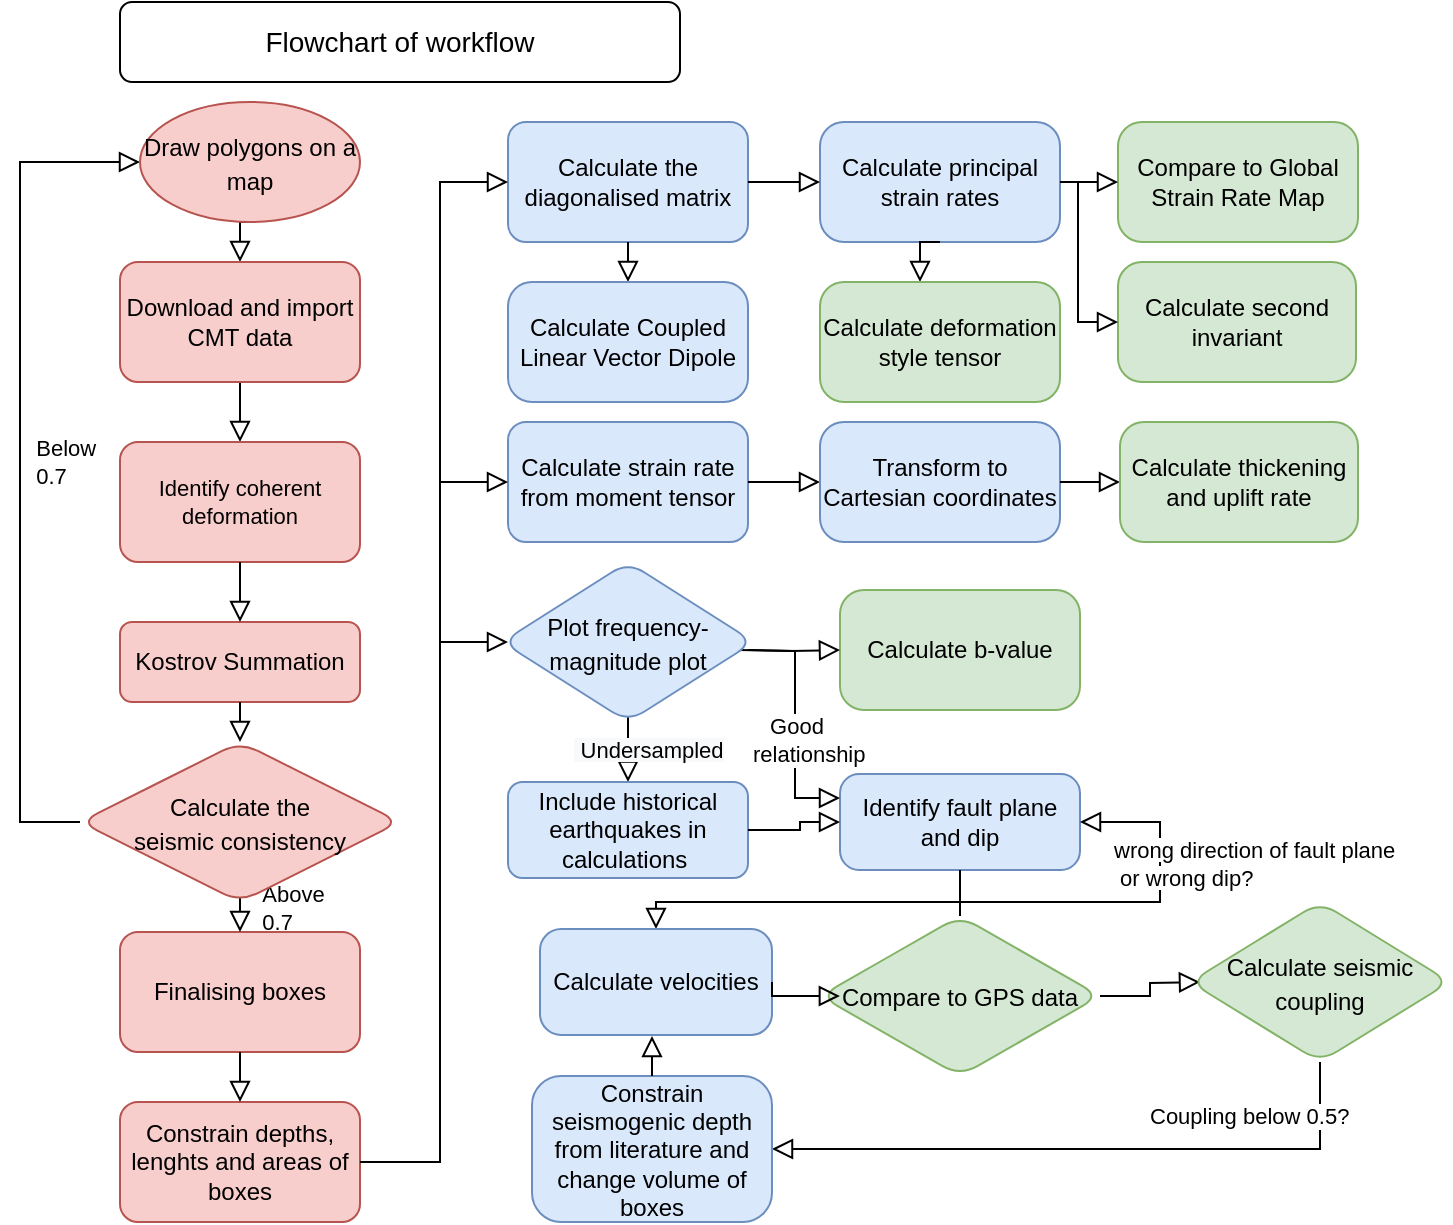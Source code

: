 <mxfile version="15.9.4" type="device"><diagram id="C5RBs43oDa-KdzZeNtuy" name="Page-1"><mxGraphModel dx="1078" dy="843" grid="1" gridSize="10" guides="1" tooltips="1" connect="1" arrows="1" fold="1" page="1" pageScale="1" pageWidth="827" pageHeight="1169" math="0" shadow="0"><root><mxCell id="WIyWlLk6GJQsqaUBKTNV-0"/><mxCell id="WIyWlLk6GJQsqaUBKTNV-1" parent="WIyWlLk6GJQsqaUBKTNV-0"/><mxCell id="WIyWlLk6GJQsqaUBKTNV-2" value="" style="rounded=0;html=1;jettySize=auto;orthogonalLoop=1;fontSize=11;endArrow=block;endFill=0;endSize=8;strokeWidth=1;shadow=0;labelBackgroundColor=none;edgeStyle=orthogonalEdgeStyle;entryX=0.5;entryY=0;entryDx=0;entryDy=0;exitX=0.5;exitY=1;exitDx=0;exitDy=0;" parent="WIyWlLk6GJQsqaUBKTNV-1" source="w1W6mMTAUbnI8KDwBluI-72" target="w1W6mMTAUbnI8KDwBluI-2" edge="1"><mxGeometry relative="1" as="geometry"><mxPoint x="220" y="160" as="sourcePoint"/><mxPoint x="240" y="140" as="targetPoint"/></mxGeometry></mxCell><mxCell id="WIyWlLk6GJQsqaUBKTNV-11" value="Kostrov Summation" style="rounded=1;whiteSpace=wrap;html=1;fontSize=12;glass=0;strokeWidth=1;shadow=0;fillColor=#f8cecc;strokeColor=#b85450;" parent="WIyWlLk6GJQsqaUBKTNV-1" vertex="1"><mxGeometry x="160" y="370" width="120" height="40" as="geometry"/></mxCell><mxCell id="w1W6mMTAUbnI8KDwBluI-0" value="" style="rounded=0;html=1;jettySize=auto;orthogonalLoop=1;fontSize=11;endArrow=block;endFill=0;endSize=8;strokeWidth=1;shadow=0;labelBackgroundColor=none;edgeStyle=orthogonalEdgeStyle;" edge="1" parent="WIyWlLk6GJQsqaUBKTNV-1"><mxGeometry relative="1" as="geometry"><mxPoint x="220" y="250" as="sourcePoint"/><mxPoint x="220" y="280" as="targetPoint"/></mxGeometry></mxCell><mxCell id="w1W6mMTAUbnI8KDwBluI-1" value="Identify coherent deformation" style="rounded=1;whiteSpace=wrap;html=1;fontSize=11;fillColor=#f8cecc;strokeColor=#b85450;" vertex="1" parent="WIyWlLk6GJQsqaUBKTNV-1"><mxGeometry x="160" y="280" width="120" height="60" as="geometry"/></mxCell><mxCell id="w1W6mMTAUbnI8KDwBluI-2" value="Download and import CMT data" style="rounded=1;whiteSpace=wrap;html=1;fontSize=12;fillColor=#f8cecc;strokeColor=#b85450;" vertex="1" parent="WIyWlLk6GJQsqaUBKTNV-1"><mxGeometry x="160" y="190" width="120" height="60" as="geometry"/></mxCell><mxCell id="w1W6mMTAUbnI8KDwBluI-4" value="" style="rounded=0;html=1;jettySize=auto;orthogonalLoop=1;fontSize=11;endArrow=block;endFill=0;endSize=8;strokeWidth=1;shadow=0;labelBackgroundColor=none;edgeStyle=orthogonalEdgeStyle;entryX=0.5;entryY=0;entryDx=0;entryDy=0;" edge="1" parent="WIyWlLk6GJQsqaUBKTNV-1" target="WIyWlLk6GJQsqaUBKTNV-11"><mxGeometry relative="1" as="geometry"><mxPoint x="220" y="340" as="sourcePoint"/><mxPoint x="230" y="290" as="targetPoint"/></mxGeometry></mxCell><mxCell id="w1W6mMTAUbnI8KDwBluI-6" value="" style="rounded=0;html=1;jettySize=auto;orthogonalLoop=1;fontSize=11;endArrow=block;endFill=0;endSize=8;strokeWidth=1;shadow=0;labelBackgroundColor=none;edgeStyle=orthogonalEdgeStyle;entryX=0.5;entryY=0;entryDx=0;entryDy=0;" edge="1" parent="WIyWlLk6GJQsqaUBKTNV-1" target="w1W6mMTAUbnI8KDwBluI-75"><mxGeometry relative="1" as="geometry"><mxPoint x="220" y="410" as="sourcePoint"/><mxPoint x="220" y="420" as="targetPoint"/><Array as="points"/></mxGeometry></mxCell><mxCell id="w1W6mMTAUbnI8KDwBluI-7" value="&amp;nbsp; Below&amp;nbsp;&lt;br&gt;&amp;nbsp; 0.7" style="rounded=0;html=1;jettySize=auto;orthogonalLoop=1;fontSize=11;endArrow=block;endFill=0;endSize=8;strokeWidth=1;shadow=0;labelBackgroundColor=none;edgeStyle=orthogonalEdgeStyle;exitX=0;exitY=0.5;exitDx=0;exitDy=0;align=left;entryX=0;entryY=0.5;entryDx=0;entryDy=0;" edge="1" parent="WIyWlLk6GJQsqaUBKTNV-1" source="w1W6mMTAUbnI8KDwBluI-75" target="w1W6mMTAUbnI8KDwBluI-72"><mxGeometry relative="1" as="geometry"><mxPoint x="250" y="280" as="sourcePoint"/><mxPoint x="160" y="140" as="targetPoint"/><Array as="points"><mxPoint x="110" y="470"/><mxPoint x="110" y="140"/></Array></mxGeometry></mxCell><mxCell id="w1W6mMTAUbnI8KDwBluI-8" value="Finalising boxes" style="rounded=1;whiteSpace=wrap;html=1;fontSize=12;fillColor=#f8cecc;strokeColor=#b85450;" vertex="1" parent="WIyWlLk6GJQsqaUBKTNV-1"><mxGeometry x="160" y="525" width="120" height="60" as="geometry"/></mxCell><mxCell id="w1W6mMTAUbnI8KDwBluI-10" value="&amp;nbsp; &amp;nbsp;Above &lt;br&gt;&amp;nbsp; &amp;nbsp;0.7" style="rounded=0;html=1;jettySize=auto;orthogonalLoop=1;fontSize=11;endArrow=block;endFill=0;endSize=8;strokeWidth=1;shadow=0;labelBackgroundColor=none;edgeStyle=orthogonalEdgeStyle;entryX=0.5;entryY=0;entryDx=0;entryDy=0;align=left;" edge="1" parent="WIyWlLk6GJQsqaUBKTNV-1" target="w1W6mMTAUbnI8KDwBluI-8"><mxGeometry relative="1" as="geometry"><mxPoint x="220" y="500" as="sourcePoint"/><mxPoint x="230" y="450" as="targetPoint"/></mxGeometry></mxCell><mxCell id="w1W6mMTAUbnI8KDwBluI-11" value="Calculate the diagonalised matrix" style="rounded=1;whiteSpace=wrap;html=1;fontSize=12;fillColor=#dae8fc;strokeColor=#6c8ebf;" vertex="1" parent="WIyWlLk6GJQsqaUBKTNV-1"><mxGeometry x="354" y="120" width="120" height="60" as="geometry"/></mxCell><mxCell id="w1W6mMTAUbnI8KDwBluI-13" value="Constrain depths, lenghts and areas of boxes" style="rounded=1;whiteSpace=wrap;html=1;fontSize=12;fillColor=#f8cecc;strokeColor=#b85450;" vertex="1" parent="WIyWlLk6GJQsqaUBKTNV-1"><mxGeometry x="160" y="610" width="120" height="60" as="geometry"/></mxCell><mxCell id="w1W6mMTAUbnI8KDwBluI-14" value="" style="rounded=0;html=1;jettySize=auto;orthogonalLoop=1;fontSize=11;endArrow=block;endFill=0;endSize=8;strokeWidth=1;shadow=0;labelBackgroundColor=none;edgeStyle=orthogonalEdgeStyle;align=left;entryX=0.5;entryY=0;entryDx=0;entryDy=0;exitX=0.5;exitY=1;exitDx=0;exitDy=0;" edge="1" parent="WIyWlLk6GJQsqaUBKTNV-1" source="w1W6mMTAUbnI8KDwBluI-8" target="w1W6mMTAUbnI8KDwBluI-13"><mxGeometry relative="1" as="geometry"><mxPoint x="220" y="590" as="sourcePoint"/><mxPoint x="220" y="600" as="targetPoint"/></mxGeometry></mxCell><mxCell id="w1W6mMTAUbnI8KDwBluI-15" value="" style="rounded=0;html=1;jettySize=auto;orthogonalLoop=1;fontSize=11;endArrow=block;endFill=0;endSize=8;strokeWidth=1;shadow=0;labelBackgroundColor=none;edgeStyle=orthogonalEdgeStyle;align=left;exitX=1;exitY=0.5;exitDx=0;exitDy=0;" edge="1" parent="WIyWlLk6GJQsqaUBKTNV-1" source="w1W6mMTAUbnI8KDwBluI-13"><mxGeometry relative="1" as="geometry"><mxPoint x="230" y="595" as="sourcePoint"/><mxPoint x="354" y="380" as="targetPoint"/><Array as="points"><mxPoint x="320" y="640"/><mxPoint x="320" y="380"/></Array></mxGeometry></mxCell><mxCell id="w1W6mMTAUbnI8KDwBluI-16" value="" style="rounded=0;html=1;jettySize=auto;orthogonalLoop=1;fontSize=11;endArrow=block;endFill=0;endSize=8;strokeWidth=1;shadow=0;labelBackgroundColor=none;edgeStyle=orthogonalEdgeStyle;align=left;entryX=0;entryY=0.5;entryDx=0;entryDy=0;" edge="1" parent="WIyWlLk6GJQsqaUBKTNV-1" target="w1W6mMTAUbnI8KDwBluI-11"><mxGeometry relative="1" as="geometry"><mxPoint x="320" y="390" as="sourcePoint"/><mxPoint x="320" y="150" as="targetPoint"/><Array as="points"><mxPoint x="320" y="150"/></Array></mxGeometry></mxCell><mxCell id="w1W6mMTAUbnI8KDwBluI-17" value="Identify fault plane and dip" style="rounded=1;whiteSpace=wrap;html=1;fontSize=12;fillColor=#dae8fc;strokeColor=#6c8ebf;arcSize=20;" vertex="1" parent="WIyWlLk6GJQsqaUBKTNV-1"><mxGeometry x="520" y="446" width="120" height="48" as="geometry"/></mxCell><mxCell id="w1W6mMTAUbnI8KDwBluI-19" value="Good &lt;br&gt;&amp;nbsp; &amp;nbsp; relationship" style="rounded=0;html=1;jettySize=auto;orthogonalLoop=1;fontSize=11;endArrow=block;endFill=0;endSize=8;strokeWidth=1;shadow=0;labelBackgroundColor=default;edgeStyle=orthogonalEdgeStyle;entryX=0;entryY=0.25;entryDx=0;entryDy=0;align=center;exitX=1;exitY=0.5;exitDx=0;exitDy=0;" edge="1" parent="WIyWlLk6GJQsqaUBKTNV-1" target="w1W6mMTAUbnI8KDwBluI-17"><mxGeometry x="0.149" relative="1" as="geometry"><mxPoint x="474" y="384" as="sourcePoint"/><mxPoint x="230" y="535" as="targetPoint"/><mxPoint as="offset"/></mxGeometry></mxCell><mxCell id="w1W6mMTAUbnI8KDwBluI-21" value="&lt;meta charset=&quot;utf-8&quot;&gt;&lt;span style=&quot;color: rgb(0, 0, 0); font-family: helvetica; font-size: 11px; font-style: normal; font-weight: 400; letter-spacing: normal; text-align: center; text-indent: 0px; text-transform: none; word-spacing: 0px; background-color: rgb(248, 249, 250); display: inline; float: none;&quot;&gt;&amp;nbsp;Undersampled&lt;/span&gt;" style="rounded=0;html=1;jettySize=auto;orthogonalLoop=1;fontSize=11;endArrow=block;endFill=0;endSize=8;strokeWidth=1;shadow=0;labelBackgroundColor=none;edgeStyle=orthogonalEdgeStyle;exitX=0.5;exitY=1;exitDx=0;exitDy=0;entryX=0.5;entryY=0;entryDx=0;entryDy=0;" edge="1" parent="WIyWlLk6GJQsqaUBKTNV-1" target="w1W6mMTAUbnI8KDwBluI-23"><mxGeometry x="0.234" y="10" relative="1" as="geometry"><mxPoint x="414" y="408" as="sourcePoint"/><mxPoint x="474" y="450" as="targetPoint"/><Array as="points"><mxPoint x="414" y="430"/><mxPoint x="414" y="430"/></Array><mxPoint as="offset"/></mxGeometry></mxCell><mxCell id="w1W6mMTAUbnI8KDwBluI-23" value="Include historical earthquakes in calculations&amp;nbsp;" style="rounded=1;whiteSpace=wrap;html=1;fontSize=12;fillColor=#dae8fc;strokeColor=#6c8ebf;" vertex="1" parent="WIyWlLk6GJQsqaUBKTNV-1"><mxGeometry x="354" y="450" width="120" height="48" as="geometry"/></mxCell><mxCell id="w1W6mMTAUbnI8KDwBluI-24" value="" style="rounded=0;html=1;jettySize=auto;orthogonalLoop=1;fontSize=11;endArrow=block;endFill=0;endSize=8;strokeWidth=1;shadow=0;labelBackgroundColor=none;edgeStyle=orthogonalEdgeStyle;exitX=1;exitY=0.5;exitDx=0;exitDy=0;" edge="1" parent="WIyWlLk6GJQsqaUBKTNV-1" source="w1W6mMTAUbnI8KDwBluI-23"><mxGeometry relative="1" as="geometry"><mxPoint x="230" y="420" as="sourcePoint"/><mxPoint x="520" y="470" as="targetPoint"/><Array as="points"><mxPoint x="500" y="474"/><mxPoint x="500" y="470"/></Array></mxGeometry></mxCell><mxCell id="w1W6mMTAUbnI8KDwBluI-27" value="&lt;br&gt;" style="rounded=0;html=1;jettySize=auto;orthogonalLoop=1;fontSize=11;endArrow=block;endFill=0;endSize=8;strokeWidth=1;shadow=0;labelBackgroundColor=none;edgeStyle=orthogonalEdgeStyle;entryX=0.5;entryY=0;entryDx=0;entryDy=0;align=left;exitX=0.5;exitY=1;exitDx=0;exitDy=0;" edge="1" parent="WIyWlLk6GJQsqaUBKTNV-1" source="w1W6mMTAUbnI8KDwBluI-17" target="w1W6mMTAUbnI8KDwBluI-54"><mxGeometry x="-0.333" y="50" relative="1" as="geometry"><mxPoint x="230" y="510" as="sourcePoint"/><mxPoint x="230" y="535" as="targetPoint"/><Array as="points"><mxPoint x="580" y="510"/><mxPoint x="428" y="510"/></Array><mxPoint x="-1" as="offset"/></mxGeometry></mxCell><mxCell id="w1W6mMTAUbnI8KDwBluI-28" value="Calculate principal strain rates" style="rounded=1;whiteSpace=wrap;html=1;fontSize=12;fillColor=#dae8fc;strokeColor=#6c8ebf;arcSize=20;" vertex="1" parent="WIyWlLk6GJQsqaUBKTNV-1"><mxGeometry x="510" y="120" width="120" height="60" as="geometry"/></mxCell><mxCell id="w1W6mMTAUbnI8KDwBluI-29" value="Compare to Global Strain Rate Map" style="rounded=1;whiteSpace=wrap;html=1;fontSize=12;fillColor=#d5e8d4;strokeColor=#82b366;arcSize=20;" vertex="1" parent="WIyWlLk6GJQsqaUBKTNV-1"><mxGeometry x="659" y="120" width="120" height="60" as="geometry"/></mxCell><mxCell id="w1W6mMTAUbnI8KDwBluI-30" value="" style="rounded=0;html=1;jettySize=auto;orthogonalLoop=1;fontSize=11;endArrow=block;endFill=0;endSize=8;strokeWidth=1;shadow=0;labelBackgroundColor=none;edgeStyle=orthogonalEdgeStyle;entryX=0;entryY=0.5;entryDx=0;entryDy=0;align=left;exitX=1;exitY=0.5;exitDx=0;exitDy=0;" edge="1" parent="WIyWlLk6GJQsqaUBKTNV-1" source="w1W6mMTAUbnI8KDwBluI-11" target="w1W6mMTAUbnI8KDwBluI-28"><mxGeometry relative="1" as="geometry"><mxPoint x="660" y="450" as="sourcePoint"/><mxPoint x="700" y="450" as="targetPoint"/></mxGeometry></mxCell><mxCell id="w1W6mMTAUbnI8KDwBluI-31" value="" style="rounded=0;html=1;jettySize=auto;orthogonalLoop=1;fontSize=11;endArrow=block;endFill=0;endSize=8;strokeWidth=1;shadow=0;labelBackgroundColor=none;edgeStyle=orthogonalEdgeStyle;align=left;exitX=1;exitY=0.5;exitDx=0;exitDy=0;entryX=0;entryY=0.5;entryDx=0;entryDy=0;" edge="1" parent="WIyWlLk6GJQsqaUBKTNV-1" source="w1W6mMTAUbnI8KDwBluI-28" target="w1W6mMTAUbnI8KDwBluI-29"><mxGeometry relative="1" as="geometry"><mxPoint x="484" y="160" as="sourcePoint"/><mxPoint x="640" y="150" as="targetPoint"/></mxGeometry></mxCell><mxCell id="w1W6mMTAUbnI8KDwBluI-34" value="" style="rounded=0;html=1;jettySize=auto;orthogonalLoop=1;fontSize=11;endArrow=block;endFill=0;endSize=8;strokeWidth=1;shadow=0;labelBackgroundColor=none;edgeStyle=orthogonalEdgeStyle;align=left;exitX=0.5;exitY=1;exitDx=0;exitDy=0;entryX=0.5;entryY=0;entryDx=0;entryDy=0;" edge="1" parent="WIyWlLk6GJQsqaUBKTNV-1" source="w1W6mMTAUbnI8KDwBluI-11" target="w1W6mMTAUbnI8KDwBluI-35"><mxGeometry relative="1" as="geometry"><mxPoint x="330" y="330" as="sourcePoint"/><mxPoint x="414" y="210" as="targetPoint"/></mxGeometry></mxCell><mxCell id="w1W6mMTAUbnI8KDwBluI-35" value="Calculate Coupled Linear Vector Dipole" style="rounded=1;whiteSpace=wrap;html=1;fontSize=12;fillColor=#dae8fc;strokeColor=#6c8ebf;arcSize=20;" vertex="1" parent="WIyWlLk6GJQsqaUBKTNV-1"><mxGeometry x="354" y="200" width="120" height="60" as="geometry"/></mxCell><mxCell id="w1W6mMTAUbnI8KDwBluI-36" value="Calculate strain rate from moment tensor" style="rounded=1;whiteSpace=wrap;html=1;fontSize=12;fillColor=#dae8fc;strokeColor=#6c8ebf;" vertex="1" parent="WIyWlLk6GJQsqaUBKTNV-1"><mxGeometry x="354" y="270" width="120" height="60" as="geometry"/></mxCell><mxCell id="w1W6mMTAUbnI8KDwBluI-39" value="" style="rounded=0;html=1;jettySize=auto;orthogonalLoop=1;fontSize=11;endArrow=block;endFill=0;endSize=8;strokeWidth=1;shadow=0;labelBackgroundColor=none;edgeStyle=orthogonalEdgeStyle;entryX=0;entryY=0.5;entryDx=0;entryDy=0;align=left;" edge="1" parent="WIyWlLk6GJQsqaUBKTNV-1" target="w1W6mMTAUbnI8KDwBluI-36"><mxGeometry relative="1" as="geometry"><mxPoint x="320" y="300" as="sourcePoint"/><mxPoint x="510" y="160" as="targetPoint"/></mxGeometry></mxCell><mxCell id="w1W6mMTAUbnI8KDwBluI-40" value="" style="rounded=0;html=1;jettySize=auto;orthogonalLoop=1;fontSize=11;endArrow=block;endFill=0;endSize=8;strokeWidth=1;shadow=0;labelBackgroundColor=none;edgeStyle=orthogonalEdgeStyle;align=left;exitX=1;exitY=0.5;exitDx=0;exitDy=0;entryX=0;entryY=0.5;entryDx=0;entryDy=0;" edge="1" parent="WIyWlLk6GJQsqaUBKTNV-1" source="w1W6mMTAUbnI8KDwBluI-36" target="w1W6mMTAUbnI8KDwBluI-41"><mxGeometry relative="1" as="geometry"><mxPoint x="484" y="160" as="sourcePoint"/><mxPoint x="510" y="290" as="targetPoint"/></mxGeometry></mxCell><mxCell id="w1W6mMTAUbnI8KDwBluI-41" value="Transform to Cartesian coordinates" style="rounded=1;whiteSpace=wrap;html=1;fontSize=12;fillColor=#dae8fc;strokeColor=#6c8ebf;arcSize=20;" vertex="1" parent="WIyWlLk6GJQsqaUBKTNV-1"><mxGeometry x="510" y="270" width="120" height="60" as="geometry"/></mxCell><mxCell id="w1W6mMTAUbnI8KDwBluI-42" value="" style="rounded=0;html=1;jettySize=auto;orthogonalLoop=1;fontSize=11;endArrow=block;endFill=0;endSize=8;strokeWidth=1;shadow=0;labelBackgroundColor=none;edgeStyle=orthogonalEdgeStyle;align=left;exitX=1;exitY=0.5;exitDx=0;exitDy=0;entryX=0;entryY=0.5;entryDx=0;entryDy=0;" edge="1" parent="WIyWlLk6GJQsqaUBKTNV-1" target="w1W6mMTAUbnI8KDwBluI-43" source="w1W6mMTAUbnI8KDwBluI-41"><mxGeometry relative="1" as="geometry"><mxPoint x="627.5" y="300" as="sourcePoint"/><mxPoint x="663.5" y="290" as="targetPoint"/></mxGeometry></mxCell><mxCell id="w1W6mMTAUbnI8KDwBluI-43" value="Calculate thickening and uplift rate" style="rounded=1;whiteSpace=wrap;html=1;fontSize=12;fillColor=#d5e8d4;strokeColor=#82b366;arcSize=20;" vertex="1" parent="WIyWlLk6GJQsqaUBKTNV-1"><mxGeometry x="660" y="270" width="119" height="60" as="geometry"/></mxCell><mxCell id="w1W6mMTAUbnI8KDwBluI-45" value="" style="rounded=0;html=1;jettySize=auto;orthogonalLoop=1;fontSize=11;endArrow=block;endFill=0;endSize=8;strokeWidth=1;shadow=0;labelBackgroundColor=none;edgeStyle=orthogonalEdgeStyle;align=left;exitX=0.5;exitY=1;exitDx=0;exitDy=0;" edge="1" parent="WIyWlLk6GJQsqaUBKTNV-1" source="w1W6mMTAUbnI8KDwBluI-28"><mxGeometry relative="1" as="geometry"><mxPoint x="424" y="190" as="sourcePoint"/><mxPoint x="560" y="200" as="targetPoint"/></mxGeometry></mxCell><mxCell id="w1W6mMTAUbnI8KDwBluI-47" value="Calculate deformation style tensor" style="rounded=1;whiteSpace=wrap;html=1;fontSize=12;fillColor=#d5e8d4;strokeColor=#82b366;arcSize=20;" vertex="1" parent="WIyWlLk6GJQsqaUBKTNV-1"><mxGeometry x="510" y="200" width="120" height="60" as="geometry"/></mxCell><mxCell id="w1W6mMTAUbnI8KDwBluI-48" value="Calculate b-value" style="rounded=1;whiteSpace=wrap;html=1;fontSize=12;fillColor=#d5e8d4;strokeColor=#82b366;arcSize=20;" vertex="1" parent="WIyWlLk6GJQsqaUBKTNV-1"><mxGeometry x="520" y="354" width="120" height="60" as="geometry"/></mxCell><mxCell id="w1W6mMTAUbnI8KDwBluI-49" value="" style="rounded=0;html=1;jettySize=auto;orthogonalLoop=1;fontSize=11;endArrow=block;endFill=0;endSize=8;strokeWidth=1;shadow=0;labelBackgroundColor=none;edgeStyle=orthogonalEdgeStyle;align=left;entryX=0;entryY=0.5;entryDx=0;entryDy=0;" edge="1" parent="WIyWlLk6GJQsqaUBKTNV-1" target="w1W6mMTAUbnI8KDwBluI-48"><mxGeometry relative="1" as="geometry"><mxPoint x="470" y="384" as="sourcePoint"/><mxPoint x="510" y="310" as="targetPoint"/></mxGeometry></mxCell><mxCell id="w1W6mMTAUbnI8KDwBluI-50" value="Calculate second invariant" style="rounded=1;whiteSpace=wrap;html=1;fontSize=12;fillColor=#d5e8d4;strokeColor=#82b366;arcSize=20;" vertex="1" parent="WIyWlLk6GJQsqaUBKTNV-1"><mxGeometry x="659" y="190" width="119" height="60" as="geometry"/></mxCell><mxCell id="w1W6mMTAUbnI8KDwBluI-51" value="" style="rounded=0;html=1;jettySize=auto;orthogonalLoop=1;fontSize=11;endArrow=block;endFill=0;endSize=8;strokeWidth=1;shadow=0;labelBackgroundColor=none;edgeStyle=orthogonalEdgeStyle;align=left;exitX=1;exitY=0.5;exitDx=0;exitDy=0;entryX=0;entryY=0.5;entryDx=0;entryDy=0;" edge="1" parent="WIyWlLk6GJQsqaUBKTNV-1" source="w1W6mMTAUbnI8KDwBluI-28" target="w1W6mMTAUbnI8KDwBluI-50"><mxGeometry relative="1" as="geometry"><mxPoint x="640" y="160" as="sourcePoint"/><mxPoint x="669" y="160" as="targetPoint"/><Array as="points"><mxPoint x="639" y="150"/><mxPoint x="639" y="220"/></Array></mxGeometry></mxCell><mxCell id="w1W6mMTAUbnI8KDwBluI-54" value="Calculate velocities" style="rounded=1;whiteSpace=wrap;html=1;fontSize=12;fillColor=#dae8fc;strokeColor=#6c8ebf;arcSize=20;" vertex="1" parent="WIyWlLk6GJQsqaUBKTNV-1"><mxGeometry x="370" y="523.5" width="116" height="53" as="geometry"/></mxCell><mxCell id="w1W6mMTAUbnI8KDwBluI-55" value="&lt;span style=&quot;background-color: rgb(255 , 255 , 255)&quot;&gt;wrong direction of fault plane&lt;br&gt;&amp;nbsp;or wrong dip?&lt;/span&gt;" style="rounded=0;html=1;jettySize=auto;orthogonalLoop=1;fontSize=11;endArrow=block;endFill=0;endSize=8;strokeWidth=1;shadow=0;labelBackgroundColor=none;edgeStyle=orthogonalEdgeStyle;align=left;exitX=0.5;exitY=0;exitDx=0;exitDy=0;entryX=1;entryY=0.5;entryDx=0;entryDy=0;" edge="1" parent="WIyWlLk6GJQsqaUBKTNV-1" source="w1W6mMTAUbnI8KDwBluI-79" target="w1W6mMTAUbnI8KDwBluI-17"><mxGeometry x="-0.121" y="20" relative="1" as="geometry"><mxPoint x="484" y="310" as="sourcePoint"/><mxPoint x="590" y="430" as="targetPoint"/><Array as="points"><mxPoint x="680" y="510"/><mxPoint x="680" y="470"/></Array><mxPoint y="1" as="offset"/></mxGeometry></mxCell><mxCell id="w1W6mMTAUbnI8KDwBluI-61" value="&lt;font style=&quot;font-size: 14px&quot;&gt;Flowchart of workflow&lt;/font&gt;" style="rounded=1;whiteSpace=wrap;html=1;fontSize=12;glass=0;strokeWidth=1;shadow=0;" vertex="1" parent="WIyWlLk6GJQsqaUBKTNV-1"><mxGeometry x="160" y="60" width="280" height="40" as="geometry"/></mxCell><mxCell id="w1W6mMTAUbnI8KDwBluI-63" value="Coupling below 0.5?" style="rounded=0;html=1;jettySize=auto;orthogonalLoop=1;fontSize=11;endArrow=block;endFill=0;endSize=8;strokeWidth=1;shadow=0;labelBackgroundColor=default;edgeStyle=orthogonalEdgeStyle;align=left;exitX=0.5;exitY=1;exitDx=0;exitDy=0;entryX=1;entryY=0.5;entryDx=0;entryDy=0;" edge="1" parent="WIyWlLk6GJQsqaUBKTNV-1" source="w1W6mMTAUbnI8KDwBluI-78" target="w1W6mMTAUbnI8KDwBluI-64"><mxGeometry x="-0.175" y="-17" relative="1" as="geometry"><mxPoint x="760" y="575" as="sourcePoint"/><mxPoint x="590" y="640" as="targetPoint"/><mxPoint as="offset"/></mxGeometry></mxCell><mxCell id="w1W6mMTAUbnI8KDwBluI-64" value="Constrain seismogenic depth from literature and change volume of boxes" style="rounded=1;whiteSpace=wrap;html=1;fontSize=12;fillColor=#dae8fc;strokeColor=#6c8ebf;arcSize=20;" vertex="1" parent="WIyWlLk6GJQsqaUBKTNV-1"><mxGeometry x="366" y="597" width="120" height="73" as="geometry"/></mxCell><mxCell id="w1W6mMTAUbnI8KDwBluI-69" value="" style="rounded=0;html=1;jettySize=auto;orthogonalLoop=1;fontSize=11;endArrow=block;endFill=0;endSize=8;strokeWidth=1;shadow=0;labelBackgroundColor=none;edgeStyle=orthogonalEdgeStyle;align=left;exitX=0.5;exitY=0;exitDx=0;exitDy=0;" edge="1" parent="WIyWlLk6GJQsqaUBKTNV-1" source="w1W6mMTAUbnI8KDwBluI-64"><mxGeometry relative="1" as="geometry"><mxPoint x="640.0" y="310" as="sourcePoint"/><mxPoint x="426" y="577" as="targetPoint"/></mxGeometry></mxCell><mxCell id="w1W6mMTAUbnI8KDwBluI-71" value="" style="rounded=0;html=1;jettySize=auto;orthogonalLoop=1;fontSize=11;endArrow=block;endFill=0;endSize=8;strokeWidth=1;shadow=0;labelBackgroundColor=none;edgeStyle=orthogonalEdgeStyle;align=left;exitX=1;exitY=0.5;exitDx=0;exitDy=0;entryX=0;entryY=0.5;entryDx=0;entryDy=0;" edge="1" parent="WIyWlLk6GJQsqaUBKTNV-1" source="w1W6mMTAUbnI8KDwBluI-79"><mxGeometry relative="1" as="geometry"><mxPoint x="640.0" y="310" as="sourcePoint"/><mxPoint x="700" y="550" as="targetPoint"/></mxGeometry></mxCell><mxCell id="w1W6mMTAUbnI8KDwBluI-72" value="&lt;span style=&quot;font-size: 12px&quot;&gt;Draw polygons on a map&lt;/span&gt;" style="ellipse;whiteSpace=wrap;html=1;fontSize=14;fillColor=#f8cecc;strokeColor=#b85450;" vertex="1" parent="WIyWlLk6GJQsqaUBKTNV-1"><mxGeometry x="170" y="110" width="110" height="60" as="geometry"/></mxCell><mxCell id="w1W6mMTAUbnI8KDwBluI-75" value="&lt;span style=&quot;font-size: 12px&quot;&gt;Calculate the &lt;br&gt;seismic consistency&lt;/span&gt;" style="rhombus;whiteSpace=wrap;html=1;rounded=1;glass=0;fontSize=14;fillColor=#f8cecc;strokeColor=#b85450;" vertex="1" parent="WIyWlLk6GJQsqaUBKTNV-1"><mxGeometry x="140" y="430" width="160" height="80" as="geometry"/></mxCell><mxCell id="w1W6mMTAUbnI8KDwBluI-77" value="&lt;span style=&quot;font-size: 12px&quot;&gt;Plot frequency-magnitude plot&lt;/span&gt;" style="rhombus;whiteSpace=wrap;html=1;rounded=1;glass=0;fontSize=14;fillColor=#dae8fc;strokeColor=#6c8ebf;" vertex="1" parent="WIyWlLk6GJQsqaUBKTNV-1"><mxGeometry x="351" y="340" width="126" height="80" as="geometry"/></mxCell><mxCell id="w1W6mMTAUbnI8KDwBluI-78" value="&lt;span style=&quot;font-size: 12px&quot;&gt;Calculate seismic coupling&lt;/span&gt;" style="rhombus;whiteSpace=wrap;html=1;rounded=1;glass=0;fontSize=14;fillColor=#d5e8d4;strokeColor=#82b366;" vertex="1" parent="WIyWlLk6GJQsqaUBKTNV-1"><mxGeometry x="695" y="510" width="130" height="80" as="geometry"/></mxCell><mxCell id="w1W6mMTAUbnI8KDwBluI-79" value="&lt;span style=&quot;font-size: 12px&quot;&gt;Compare to GPS data&lt;/span&gt;" style="rhombus;whiteSpace=wrap;html=1;rounded=1;glass=0;fontSize=14;fillColor=#d5e8d4;strokeColor=#82b366;" vertex="1" parent="WIyWlLk6GJQsqaUBKTNV-1"><mxGeometry x="510" y="517" width="140" height="80" as="geometry"/></mxCell><mxCell id="w1W6mMTAUbnI8KDwBluI-81" value="" style="rounded=0;html=1;jettySize=auto;orthogonalLoop=1;fontSize=11;endArrow=block;endFill=0;endSize=8;strokeWidth=1;shadow=0;labelBackgroundColor=none;edgeStyle=orthogonalEdgeStyle;align=left;exitX=1;exitY=0.5;exitDx=0;exitDy=0;entryX=0.071;entryY=0.5;entryDx=0;entryDy=0;entryPerimeter=0;" edge="1" parent="WIyWlLk6GJQsqaUBKTNV-1" source="w1W6mMTAUbnI8KDwBluI-54" target="w1W6mMTAUbnI8KDwBluI-79"><mxGeometry relative="1" as="geometry"><mxPoint x="690" y="560" as="sourcePoint"/><mxPoint x="710" y="560" as="targetPoint"/><Array as="points"><mxPoint x="486" y="557"/></Array></mxGeometry></mxCell></root></mxGraphModel></diagram></mxfile>